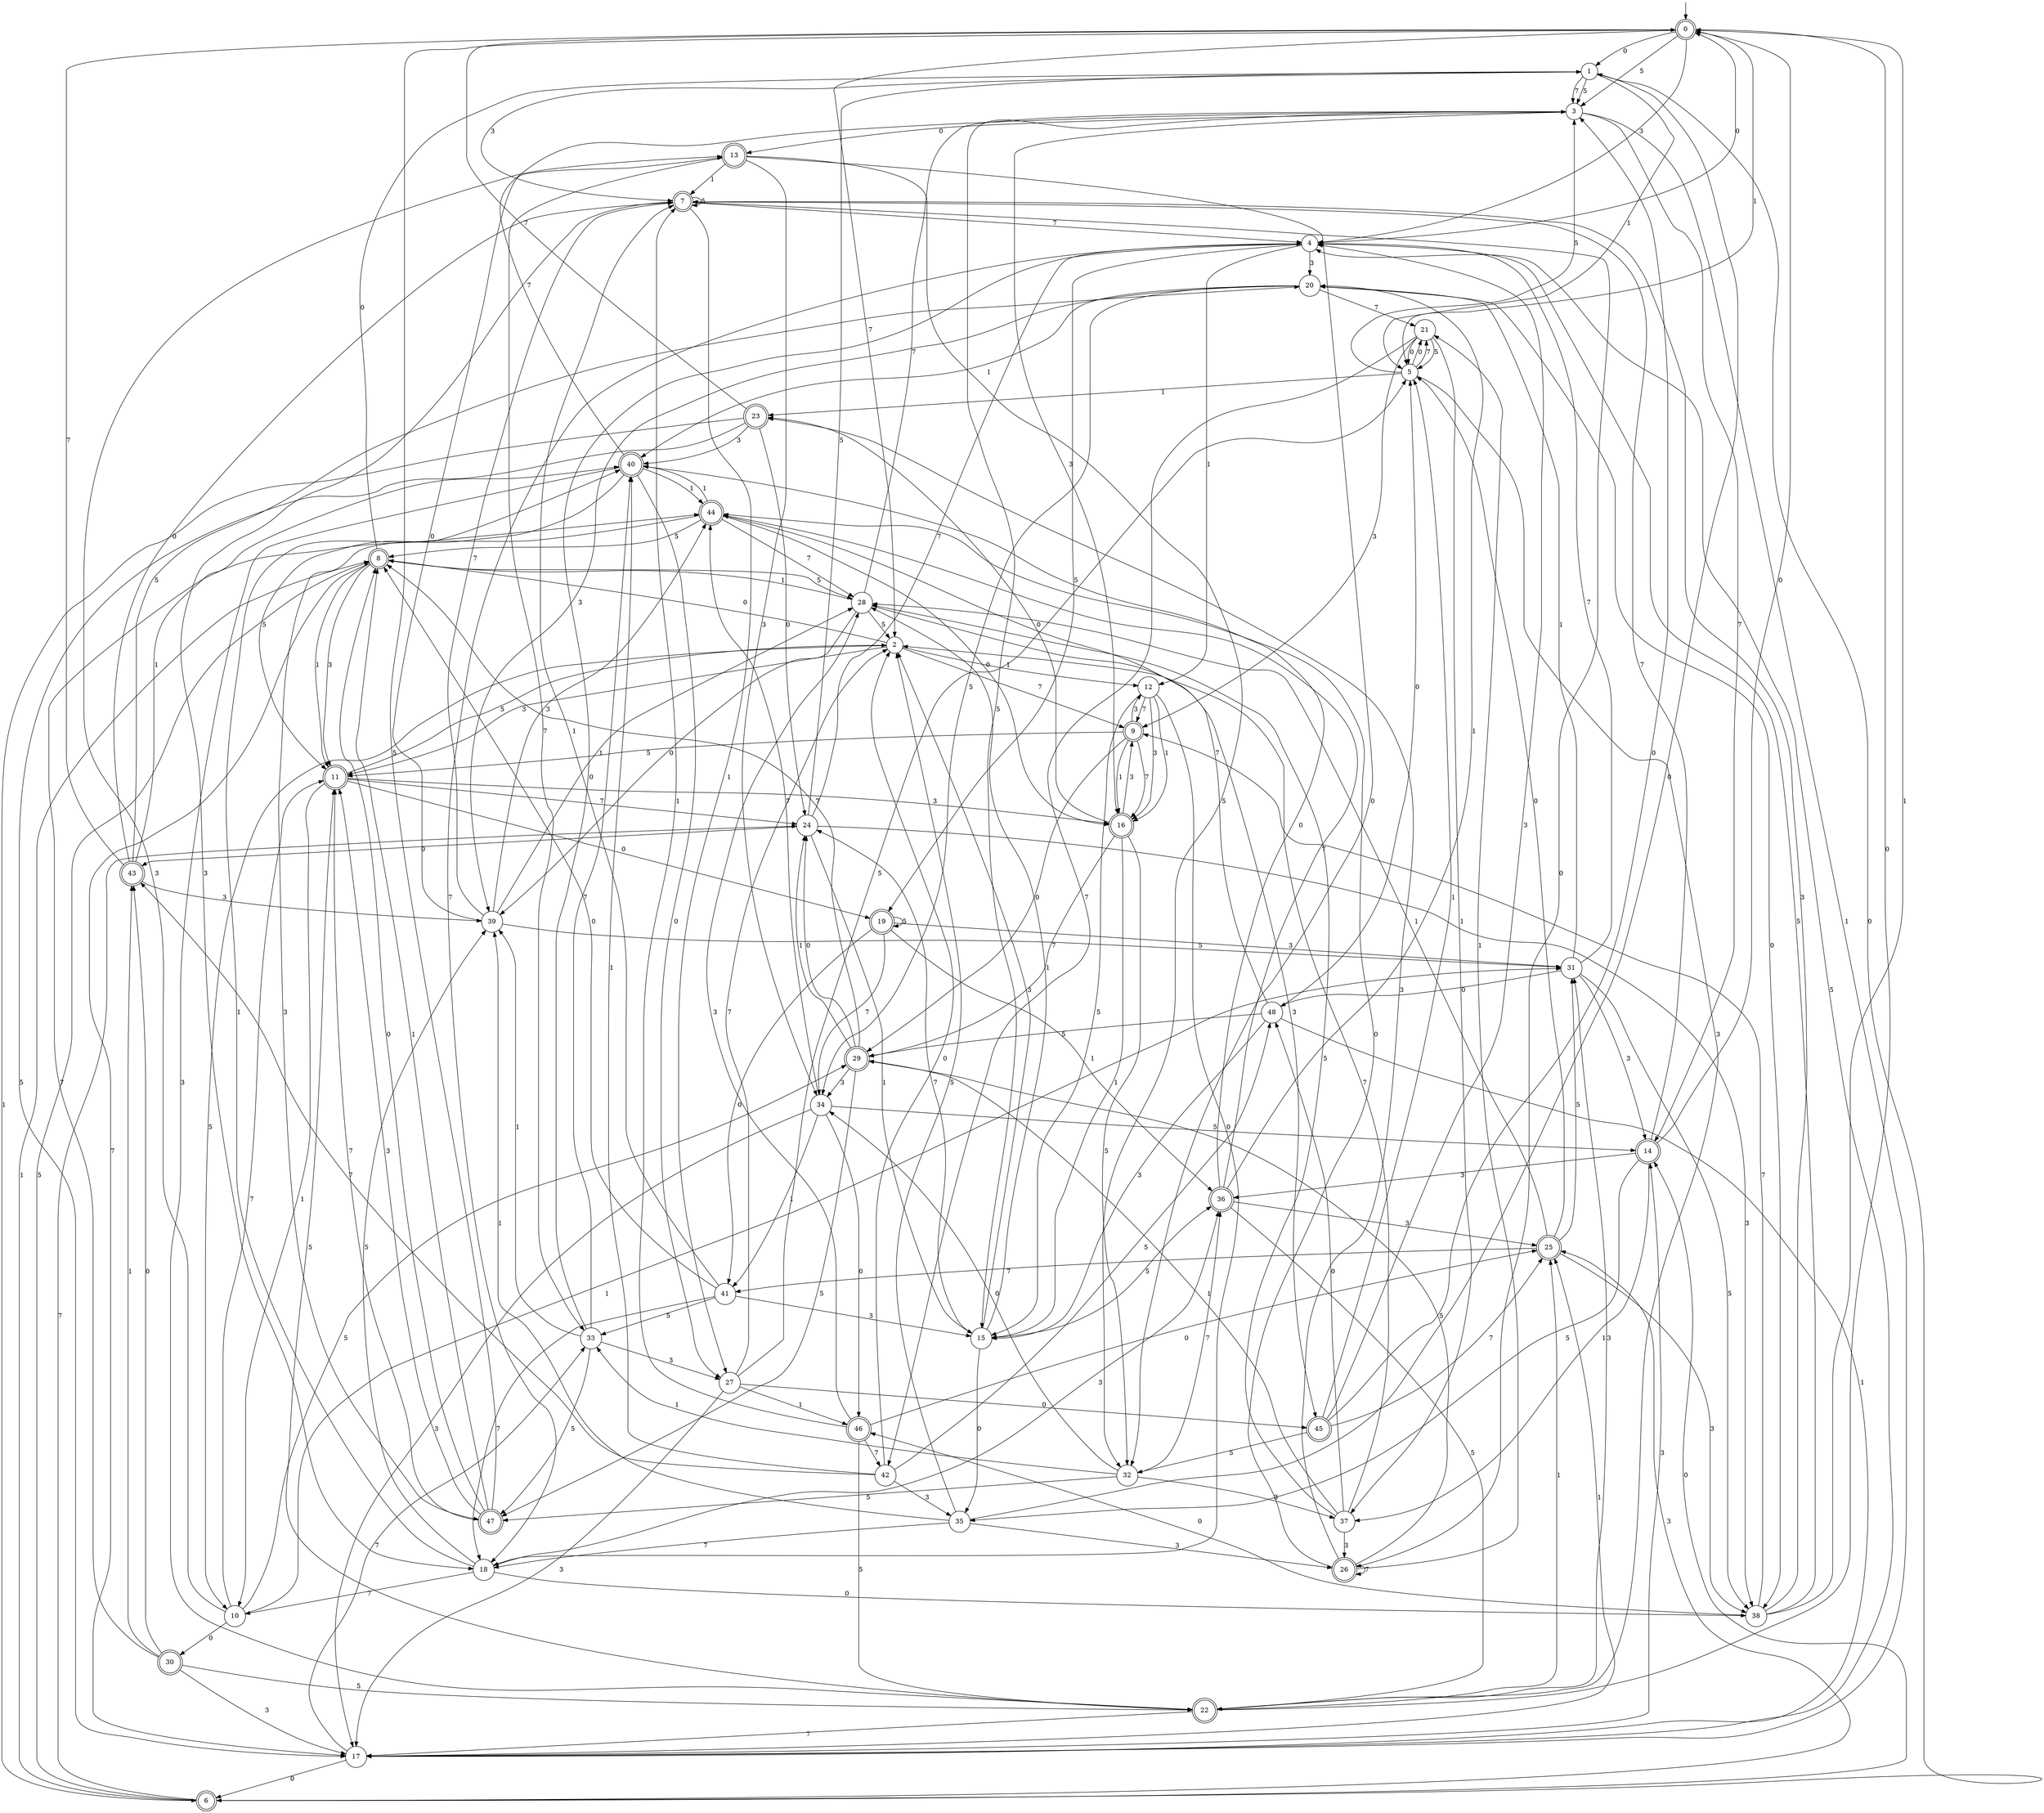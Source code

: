 digraph g {

	s0 [shape="doublecircle" label="0"];
	s1 [shape="circle" label="1"];
	s2 [shape="circle" label="2"];
	s3 [shape="circle" label="3"];
	s4 [shape="circle" label="4"];
	s5 [shape="circle" label="5"];
	s6 [shape="doublecircle" label="6"];
	s7 [shape="doublecircle" label="7"];
	s8 [shape="doublecircle" label="8"];
	s9 [shape="doublecircle" label="9"];
	s10 [shape="circle" label="10"];
	s11 [shape="doublecircle" label="11"];
	s12 [shape="circle" label="12"];
	s13 [shape="doublecircle" label="13"];
	s14 [shape="doublecircle" label="14"];
	s15 [shape="circle" label="15"];
	s16 [shape="doublecircle" label="16"];
	s17 [shape="circle" label="17"];
	s18 [shape="circle" label="18"];
	s19 [shape="doublecircle" label="19"];
	s20 [shape="circle" label="20"];
	s21 [shape="circle" label="21"];
	s22 [shape="doublecircle" label="22"];
	s23 [shape="doublecircle" label="23"];
	s24 [shape="circle" label="24"];
	s25 [shape="doublecircle" label="25"];
	s26 [shape="doublecircle" label="26"];
	s27 [shape="circle" label="27"];
	s28 [shape="circle" label="28"];
	s29 [shape="doublecircle" label="29"];
	s30 [shape="doublecircle" label="30"];
	s31 [shape="circle" label="31"];
	s32 [shape="circle" label="32"];
	s33 [shape="circle" label="33"];
	s34 [shape="circle" label="34"];
	s35 [shape="circle" label="35"];
	s36 [shape="doublecircle" label="36"];
	s37 [shape="circle" label="37"];
	s38 [shape="circle" label="38"];
	s39 [shape="circle" label="39"];
	s40 [shape="doublecircle" label="40"];
	s41 [shape="circle" label="41"];
	s42 [shape="circle" label="42"];
	s43 [shape="doublecircle" label="43"];
	s44 [shape="doublecircle" label="44"];
	s45 [shape="doublecircle" label="45"];
	s46 [shape="doublecircle" label="46"];
	s47 [shape="doublecircle" label="47"];
	s48 [shape="circle" label="48"];
	s0 -> s1 [label="0"];
	s0 -> s2 [label="7"];
	s0 -> s3 [label="5"];
	s0 -> s4 [label="3"];
	s0 -> s5 [label="1"];
	s1 -> s6 [label="0"];
	s1 -> s3 [label="7"];
	s1 -> s3 [label="5"];
	s1 -> s7 [label="3"];
	s1 -> s5 [label="1"];
	s2 -> s8 [label="0"];
	s2 -> s9 [label="7"];
	s2 -> s10 [label="5"];
	s2 -> s11 [label="3"];
	s2 -> s12 [label="1"];
	s3 -> s13 [label="0"];
	s3 -> s14 [label="7"];
	s3 -> s15 [label="5"];
	s3 -> s16 [label="3"];
	s3 -> s17 [label="1"];
	s4 -> s0 [label="0"];
	s4 -> s18 [label="7"];
	s4 -> s19 [label="5"];
	s4 -> s20 [label="3"];
	s4 -> s12 [label="1"];
	s5 -> s21 [label="0"];
	s5 -> s21 [label="7"];
	s5 -> s3 [label="5"];
	s5 -> s22 [label="3"];
	s5 -> s23 [label="1"];
	s6 -> s14 [label="0"];
	s6 -> s24 [label="7"];
	s6 -> s8 [label="5"];
	s6 -> s25 [label="3"];
	s6 -> s8 [label="1"];
	s7 -> s26 [label="0"];
	s7 -> s4 [label="7"];
	s7 -> s7 [label="5"];
	s7 -> s18 [label="3"];
	s7 -> s27 [label="1"];
	s8 -> s1 [label="0"];
	s8 -> s17 [label="7"];
	s8 -> s28 [label="5"];
	s8 -> s11 [label="3"];
	s8 -> s11 [label="1"];
	s9 -> s29 [label="0"];
	s9 -> s16 [label="7"];
	s9 -> s11 [label="5"];
	s9 -> s12 [label="3"];
	s9 -> s16 [label="1"];
	s10 -> s30 [label="0"];
	s10 -> s11 [label="7"];
	s10 -> s29 [label="5"];
	s10 -> s13 [label="3"];
	s10 -> s31 [label="1"];
	s11 -> s19 [label="0"];
	s11 -> s24 [label="7"];
	s11 -> s2 [label="5"];
	s11 -> s16 [label="3"];
	s11 -> s10 [label="1"];
	s12 -> s18 [label="0"];
	s12 -> s9 [label="7"];
	s12 -> s15 [label="5"];
	s12 -> s16 [label="3"];
	s12 -> s16 [label="1"];
	s13 -> s32 [label="0"];
	s13 -> s33 [label="7"];
	s13 -> s32 [label="5"];
	s13 -> s34 [label="3"];
	s13 -> s7 [label="1"];
	s14 -> s0 [label="0"];
	s14 -> s7 [label="7"];
	s14 -> s35 [label="5"];
	s14 -> s36 [label="3"];
	s14 -> s37 [label="1"];
	s15 -> s35 [label="0"];
	s15 -> s24 [label="7"];
	s15 -> s36 [label="5"];
	s15 -> s2 [label="3"];
	s15 -> s28 [label="1"];
	s16 -> s23 [label="0"];
	s16 -> s29 [label="7"];
	s16 -> s32 [label="5"];
	s16 -> s9 [label="3"];
	s16 -> s15 [label="1"];
	s17 -> s6 [label="0"];
	s17 -> s33 [label="7"];
	s17 -> s4 [label="5"];
	s17 -> s14 [label="3"];
	s17 -> s25 [label="1"];
	s18 -> s38 [label="0"];
	s18 -> s10 [label="7"];
	s18 -> s39 [label="5"];
	s18 -> s36 [label="3"];
	s18 -> s40 [label="1"];
	s19 -> s41 [label="0"];
	s19 -> s34 [label="7"];
	s19 -> s19 [label="5"];
	s19 -> s31 [label="3"];
	s19 -> s36 [label="1"];
	s20 -> s38 [label="0"];
	s20 -> s21 [label="7"];
	s20 -> s34 [label="5"];
	s20 -> s39 [label="3"];
	s20 -> s40 [label="1"];
	s21 -> s5 [label="0"];
	s21 -> s42 [label="7"];
	s21 -> s5 [label="5"];
	s21 -> s9 [label="3"];
	s21 -> s37 [label="1"];
	s22 -> s0 [label="0"];
	s22 -> s17 [label="7"];
	s22 -> s11 [label="5"];
	s22 -> s31 [label="3"];
	s22 -> s25 [label="1"];
	s23 -> s24 [label="0"];
	s23 -> s0 [label="7"];
	s23 -> s17 [label="5"];
	s23 -> s40 [label="3"];
	s23 -> s6 [label="1"];
	s24 -> s43 [label="0"];
	s24 -> s4 [label="7"];
	s24 -> s1 [label="5"];
	s24 -> s38 [label="3"];
	s24 -> s15 [label="1"];
	s25 -> s5 [label="0"];
	s25 -> s41 [label="7"];
	s25 -> s31 [label="5"];
	s25 -> s38 [label="3"];
	s25 -> s28 [label="1"];
	s26 -> s44 [label="0"];
	s26 -> s26 [label="7"];
	s26 -> s29 [label="5"];
	s26 -> s23 [label="3"];
	s26 -> s21 [label="1"];
	s27 -> s45 [label="0"];
	s27 -> s2 [label="7"];
	s27 -> s5 [label="5"];
	s27 -> s17 [label="3"];
	s27 -> s46 [label="1"];
	s28 -> s39 [label="0"];
	s28 -> s3 [label="7"];
	s28 -> s2 [label="5"];
	s28 -> s45 [label="3"];
	s28 -> s8 [label="1"];
	s29 -> s24 [label="0"];
	s29 -> s8 [label="7"];
	s29 -> s47 [label="5"];
	s29 -> s34 [label="3"];
	s29 -> s24 [label="1"];
	s30 -> s43 [label="0"];
	s30 -> s44 [label="7"];
	s30 -> s22 [label="5"];
	s30 -> s17 [label="3"];
	s30 -> s43 [label="1"];
	s31 -> s48 [label="0"];
	s31 -> s4 [label="7"];
	s31 -> s38 [label="5"];
	s31 -> s14 [label="3"];
	s31 -> s20 [label="1"];
	s32 -> s34 [label="0"];
	s32 -> s36 [label="7"];
	s32 -> s47 [label="5"];
	s32 -> s37 [label="3"];
	s32 -> s33 [label="1"];
	s33 -> s4 [label="0"];
	s33 -> s40 [label="7"];
	s33 -> s47 [label="5"];
	s33 -> s27 [label="3"];
	s33 -> s39 [label="1"];
	s34 -> s46 [label="0"];
	s34 -> s44 [label="7"];
	s34 -> s14 [label="5"];
	s34 -> s17 [label="3"];
	s34 -> s41 [label="1"];
	s35 -> s1 [label="0"];
	s35 -> s18 [label="7"];
	s35 -> s2 [label="5"];
	s35 -> s26 [label="3"];
	s35 -> s39 [label="1"];
	s36 -> s40 [label="0"];
	s36 -> s44 [label="7"];
	s36 -> s22 [label="5"];
	s36 -> s25 [label="3"];
	s36 -> s20 [label="1"];
	s37 -> s48 [label="0"];
	s37 -> s2 [label="7"];
	s37 -> s28 [label="5"];
	s37 -> s26 [label="3"];
	s37 -> s29 [label="1"];
	s38 -> s46 [label="0"];
	s38 -> s9 [label="7"];
	s38 -> s4 [label="5"];
	s38 -> s7 [label="3"];
	s38 -> s0 [label="1"];
	s39 -> s13 [label="0"];
	s39 -> s7 [label="7"];
	s39 -> s31 [label="5"];
	s39 -> s44 [label="3"];
	s39 -> s28 [label="1"];
	s40 -> s27 [label="0"];
	s40 -> s3 [label="7"];
	s40 -> s11 [label="5"];
	s40 -> s22 [label="3"];
	s40 -> s44 [label="1"];
	s41 -> s8 [label="0"];
	s41 -> s18 [label="7"];
	s41 -> s33 [label="5"];
	s41 -> s15 [label="3"];
	s41 -> s7 [label="1"];
	s42 -> s2 [label="0"];
	s42 -> s43 [label="7"];
	s42 -> s48 [label="5"];
	s42 -> s35 [label="3"];
	s42 -> s40 [label="1"];
	s43 -> s7 [label="0"];
	s43 -> s0 [label="7"];
	s43 -> s20 [label="5"];
	s43 -> s39 [label="3"];
	s43 -> s40 [label="1"];
	s44 -> s16 [label="0"];
	s44 -> s28 [label="7"];
	s44 -> s8 [label="5"];
	s44 -> s47 [label="3"];
	s44 -> s40 [label="1"];
	s45 -> s3 [label="0"];
	s45 -> s25 [label="7"];
	s45 -> s32 [label="5"];
	s45 -> s4 [label="3"];
	s45 -> s5 [label="1"];
	s46 -> s25 [label="0"];
	s46 -> s42 [label="7"];
	s46 -> s22 [label="5"];
	s46 -> s28 [label="3"];
	s46 -> s7 [label="1"];
	s47 -> s8 [label="0"];
	s47 -> s11 [label="7"];
	s47 -> s0 [label="5"];
	s47 -> s11 [label="3"];
	s47 -> s8 [label="1"];
	s48 -> s5 [label="0"];
	s48 -> s44 [label="7"];
	s48 -> s29 [label="5"];
	s48 -> s15 [label="3"];
	s48 -> s17 [label="1"];

__start0 [label="" shape="none" width="0" height="0"];
__start0 -> s0;

}
